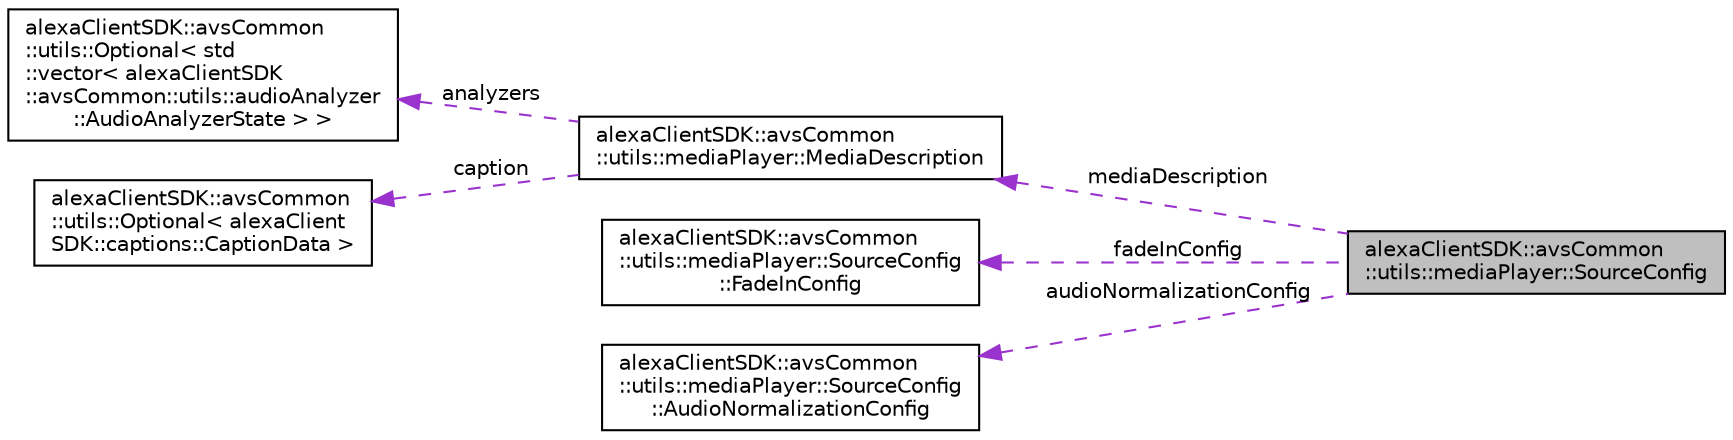 digraph "alexaClientSDK::avsCommon::utils::mediaPlayer::SourceConfig"
{
 // LATEX_PDF_SIZE
  edge [fontname="Helvetica",fontsize="10",labelfontname="Helvetica",labelfontsize="10"];
  node [fontname="Helvetica",fontsize="10",shape=record];
  rankdir="LR";
  Node1 [label="alexaClientSDK::avsCommon\l::utils::mediaPlayer::SourceConfig",height=0.2,width=0.4,color="black", fillcolor="grey75", style="filled", fontcolor="black",tooltip=" "];
  Node2 -> Node1 [dir="back",color="darkorchid3",fontsize="10",style="dashed",label=" mediaDescription" ,fontname="Helvetica"];
  Node2 [label="alexaClientSDK::avsCommon\l::utils::mediaPlayer::MediaDescription",height=0.2,width=0.4,color="black", fillcolor="white", style="filled",URL="$structalexa_client_s_d_k_1_1avs_common_1_1utils_1_1media_player_1_1_media_description.html",tooltip=" "];
  Node3 -> Node2 [dir="back",color="darkorchid3",fontsize="10",style="dashed",label=" analyzers" ,fontname="Helvetica"];
  Node3 [label="alexaClientSDK::avsCommon\l::utils::Optional\< std\l::vector\< alexaClientSDK\l::avsCommon::utils::audioAnalyzer\l::AudioAnalyzerState \> \>",height=0.2,width=0.4,color="black", fillcolor="white", style="filled",URL="$classalexa_client_s_d_k_1_1avs_common_1_1utils_1_1_optional.html",tooltip=" "];
  Node4 -> Node2 [dir="back",color="darkorchid3",fontsize="10",style="dashed",label=" caption" ,fontname="Helvetica"];
  Node4 [label="alexaClientSDK::avsCommon\l::utils::Optional\< alexaClient\lSDK::captions::CaptionData \>",height=0.2,width=0.4,color="black", fillcolor="white", style="filled",URL="$classalexa_client_s_d_k_1_1avs_common_1_1utils_1_1_optional.html",tooltip=" "];
  Node5 -> Node1 [dir="back",color="darkorchid3",fontsize="10",style="dashed",label=" fadeInConfig" ,fontname="Helvetica"];
  Node5 [label="alexaClientSDK::avsCommon\l::utils::mediaPlayer::SourceConfig\l::FadeInConfig",height=0.2,width=0.4,color="black", fillcolor="white", style="filled",URL="$structalexa_client_s_d_k_1_1avs_common_1_1utils_1_1media_player_1_1_source_config_1_1_fade_in_config.html",tooltip=" "];
  Node6 -> Node1 [dir="back",color="darkorchid3",fontsize="10",style="dashed",label=" audioNormalizationConfig" ,fontname="Helvetica"];
  Node6 [label="alexaClientSDK::avsCommon\l::utils::mediaPlayer::SourceConfig\l::AudioNormalizationConfig",height=0.2,width=0.4,color="black", fillcolor="white", style="filled",URL="$structalexa_client_s_d_k_1_1avs_common_1_1utils_1_1media_player_1_1_source_config_1_1_audio_normalization_config.html",tooltip=" "];
}

